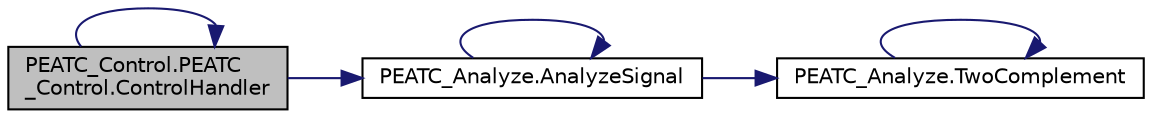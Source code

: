 digraph "PEATC_Control.PEATC_Control.ControlHandler"
{
 // LATEX_PDF_SIZE
  edge [fontname="Helvetica",fontsize="10",labelfontname="Helvetica",labelfontsize="10"];
  node [fontname="Helvetica",fontsize="10",shape=record];
  rankdir="LR";
  Node1 [label="PEATC_Control.PEATC\l_Control.ControlHandler",height=0.2,width=0.4,color="black", fillcolor="grey75", style="filled", fontcolor="black",tooltip="Parte central de la tarea de control, maneja la maquina de estados para la realización de la prueba d..."];
  Node1 -> Node2 [color="midnightblue",fontsize="10",style="solid",fontname="Helvetica"];
  Node2 [label="PEATC_Analyze.AnalyzeSignal",height=0.2,width=0.4,color="black", fillcolor="white", style="filled",URL="$namespace_p_e_a_t_c___analyze.html#ac06acd8ee896f76a8f1f47da01f7fbcd",tooltip="Analiza los datos crudos de la señal de PEATC."];
  Node2 -> Node2 [color="midnightblue",fontsize="10",style="solid",fontname="Helvetica"];
  Node2 -> Node3 [color="midnightblue",fontsize="10",style="solid",fontname="Helvetica"];
  Node3 [label="PEATC_Analyze.TwoComplement",height=0.2,width=0.4,color="black", fillcolor="white", style="filled",URL="$namespace_p_e_a_t_c___analyze.html#a438d788d2b6f6a2b379510278ac194d1",tooltip="Convierte un valor de 16 bits a su representación en entero con complemento a 2."];
  Node3 -> Node3 [color="midnightblue",fontsize="10",style="solid",fontname="Helvetica"];
  Node1 -> Node1 [color="midnightblue",fontsize="10",style="solid",fontname="Helvetica"];
}
